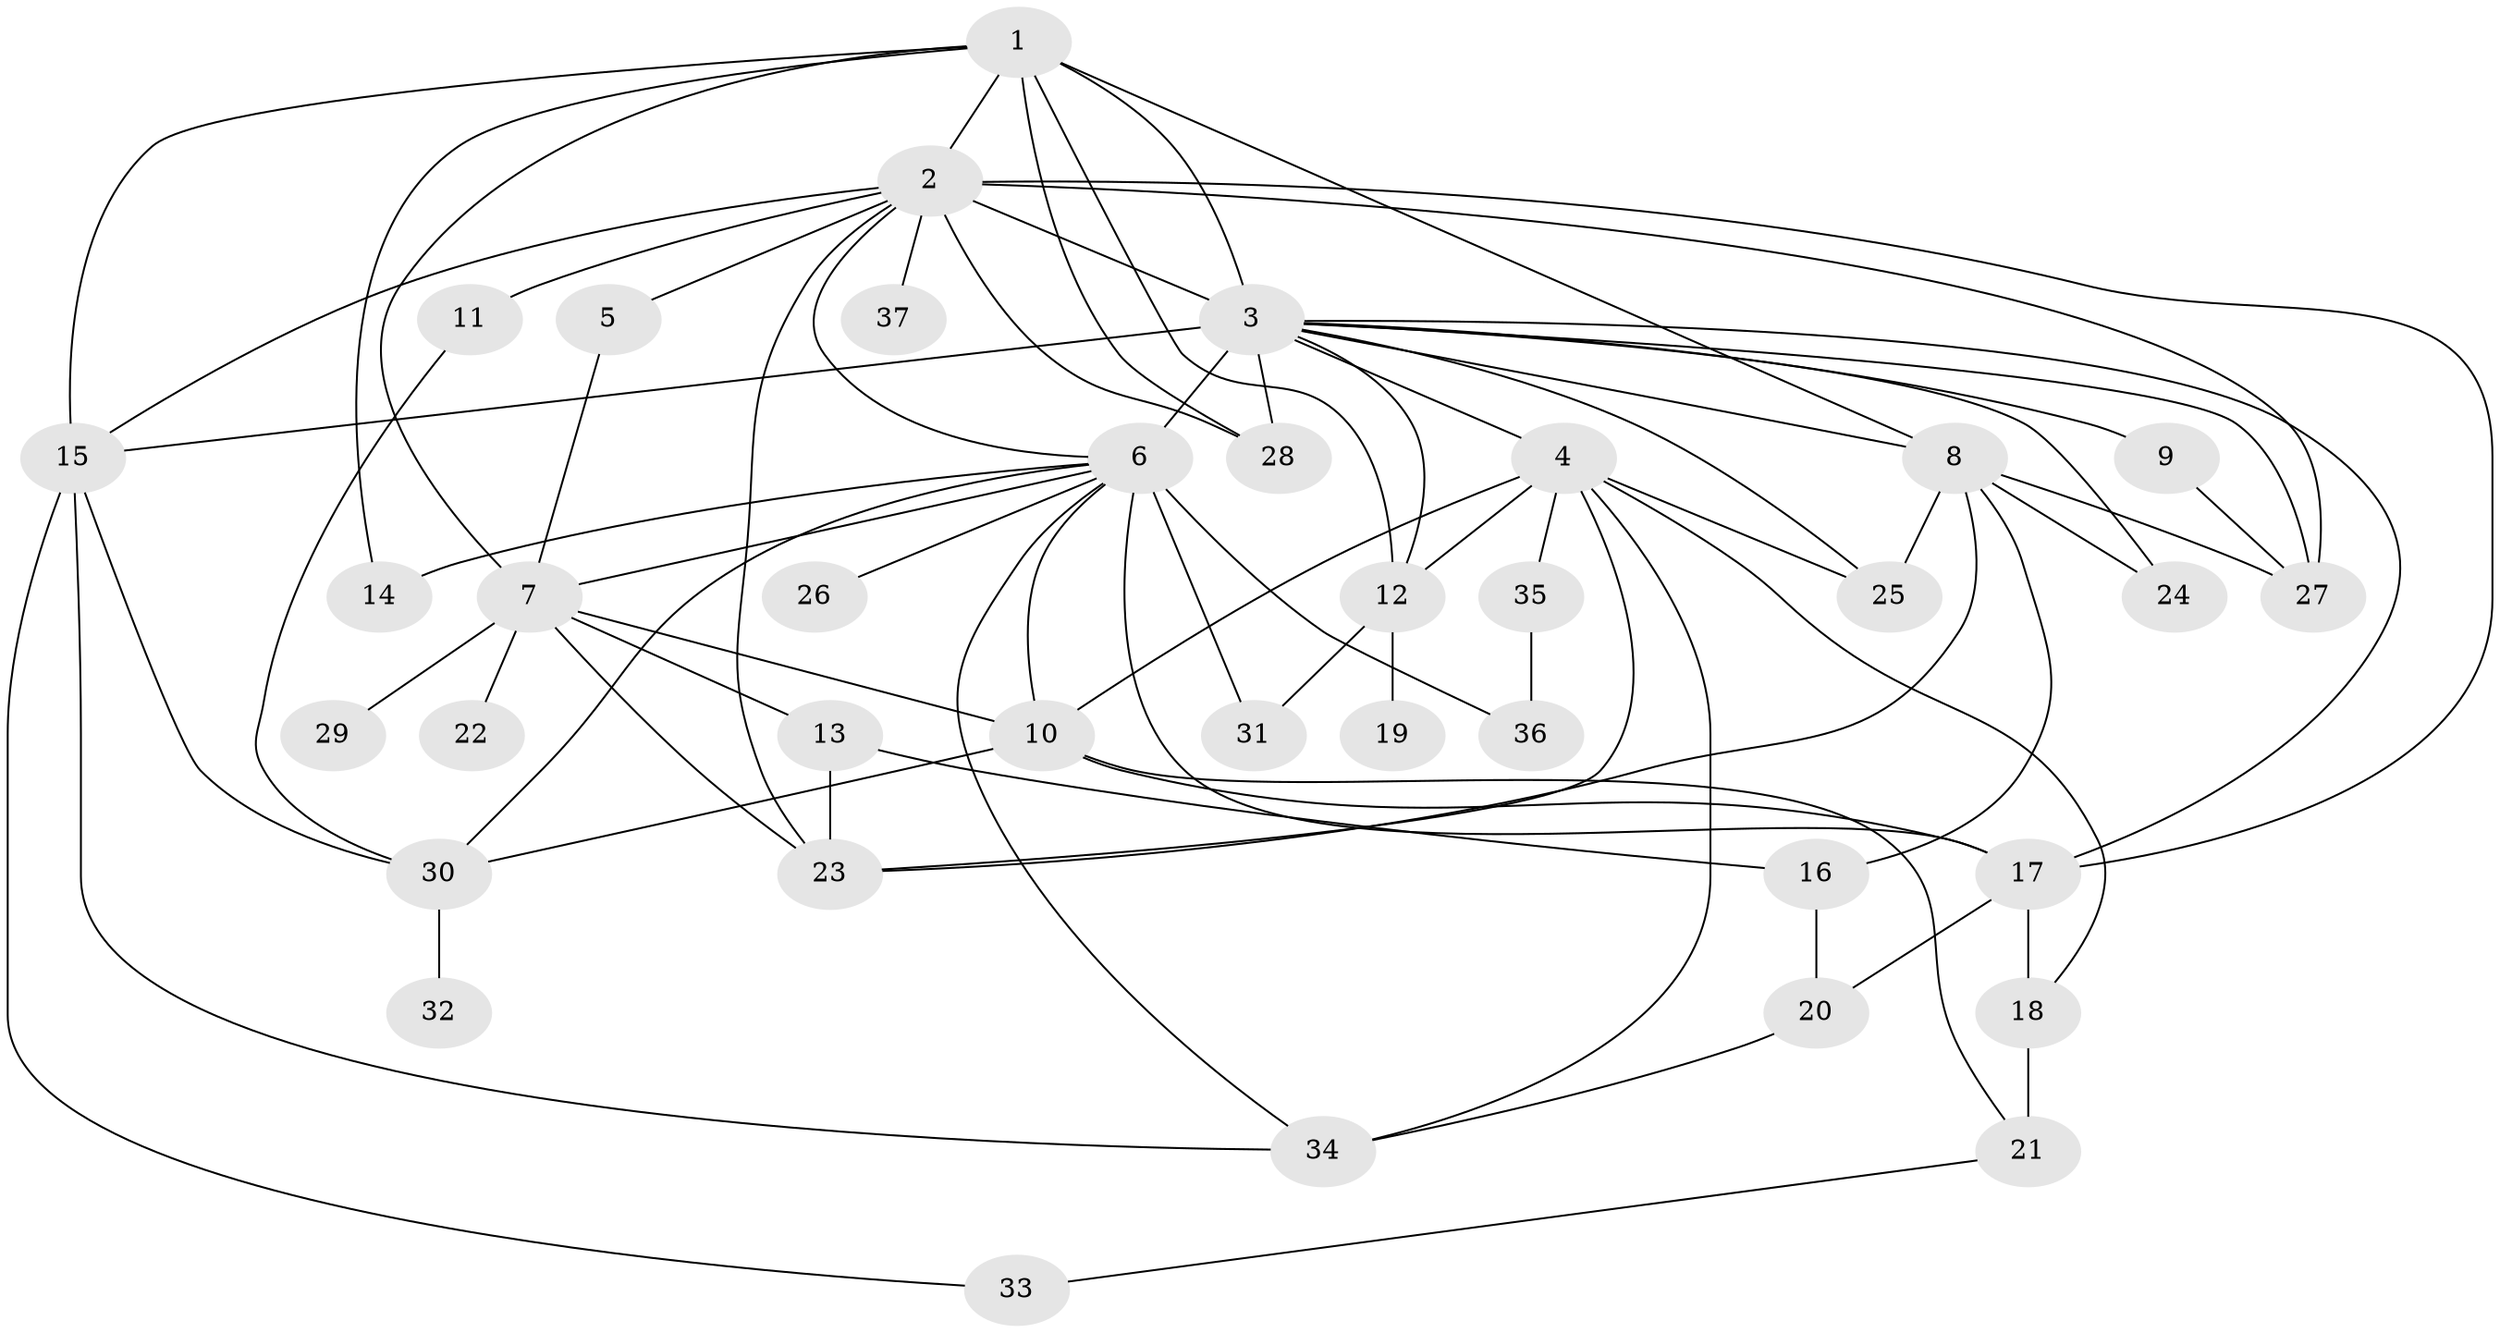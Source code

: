 // original degree distribution, {8: 0.024793388429752067, 15: 0.008264462809917356, 34: 0.008264462809917356, 9: 0.008264462809917356, 4: 0.08264462809917356, 14: 0.008264462809917356, 5: 0.049586776859504134, 3: 0.0743801652892562, 2: 0.2231404958677686, 7: 0.008264462809917356, 1: 0.4462809917355372, 6: 0.05785123966942149}
// Generated by graph-tools (version 1.1) at 2025/50/03/04/25 22:50:41]
// undirected, 37 vertices, 76 edges
graph export_dot {
  node [color=gray90,style=filled];
  1;
  2;
  3;
  4;
  5;
  6;
  7;
  8;
  9;
  10;
  11;
  12;
  13;
  14;
  15;
  16;
  17;
  18;
  19;
  20;
  21;
  22;
  23;
  24;
  25;
  26;
  27;
  28;
  29;
  30;
  31;
  32;
  33;
  34;
  35;
  36;
  37;
  1 -- 2 [weight=1.0];
  1 -- 3 [weight=1.0];
  1 -- 7 [weight=1.0];
  1 -- 8 [weight=1.0];
  1 -- 12 [weight=1.0];
  1 -- 14 [weight=1.0];
  1 -- 15 [weight=1.0];
  1 -- 28 [weight=1.0];
  2 -- 3 [weight=1.0];
  2 -- 5 [weight=1.0];
  2 -- 6 [weight=1.0];
  2 -- 11 [weight=1.0];
  2 -- 15 [weight=1.0];
  2 -- 17 [weight=2.0];
  2 -- 23 [weight=1.0];
  2 -- 27 [weight=1.0];
  2 -- 28 [weight=1.0];
  2 -- 37 [weight=1.0];
  3 -- 4 [weight=2.0];
  3 -- 6 [weight=16.0];
  3 -- 8 [weight=1.0];
  3 -- 9 [weight=1.0];
  3 -- 12 [weight=1.0];
  3 -- 15 [weight=1.0];
  3 -- 17 [weight=2.0];
  3 -- 24 [weight=1.0];
  3 -- 25 [weight=1.0];
  3 -- 27 [weight=1.0];
  3 -- 28 [weight=1.0];
  4 -- 10 [weight=2.0];
  4 -- 12 [weight=1.0];
  4 -- 18 [weight=1.0];
  4 -- 23 [weight=1.0];
  4 -- 25 [weight=2.0];
  4 -- 34 [weight=1.0];
  4 -- 35 [weight=1.0];
  5 -- 7 [weight=1.0];
  6 -- 7 [weight=2.0];
  6 -- 10 [weight=2.0];
  6 -- 14 [weight=1.0];
  6 -- 17 [weight=1.0];
  6 -- 26 [weight=1.0];
  6 -- 30 [weight=1.0];
  6 -- 31 [weight=1.0];
  6 -- 34 [weight=1.0];
  6 -- 36 [weight=1.0];
  7 -- 10 [weight=3.0];
  7 -- 13 [weight=3.0];
  7 -- 22 [weight=1.0];
  7 -- 23 [weight=1.0];
  7 -- 29 [weight=1.0];
  8 -- 16 [weight=1.0];
  8 -- 23 [weight=2.0];
  8 -- 24 [weight=1.0];
  8 -- 25 [weight=1.0];
  8 -- 27 [weight=1.0];
  9 -- 27 [weight=1.0];
  10 -- 17 [weight=3.0];
  10 -- 21 [weight=1.0];
  10 -- 30 [weight=1.0];
  11 -- 30 [weight=1.0];
  12 -- 19 [weight=1.0];
  12 -- 31 [weight=3.0];
  13 -- 16 [weight=1.0];
  13 -- 23 [weight=1.0];
  15 -- 30 [weight=1.0];
  15 -- 33 [weight=1.0];
  15 -- 34 [weight=1.0];
  16 -- 20 [weight=1.0];
  17 -- 18 [weight=1.0];
  17 -- 20 [weight=1.0];
  18 -- 21 [weight=3.0];
  20 -- 34 [weight=1.0];
  21 -- 33 [weight=1.0];
  30 -- 32 [weight=1.0];
  35 -- 36 [weight=1.0];
}
